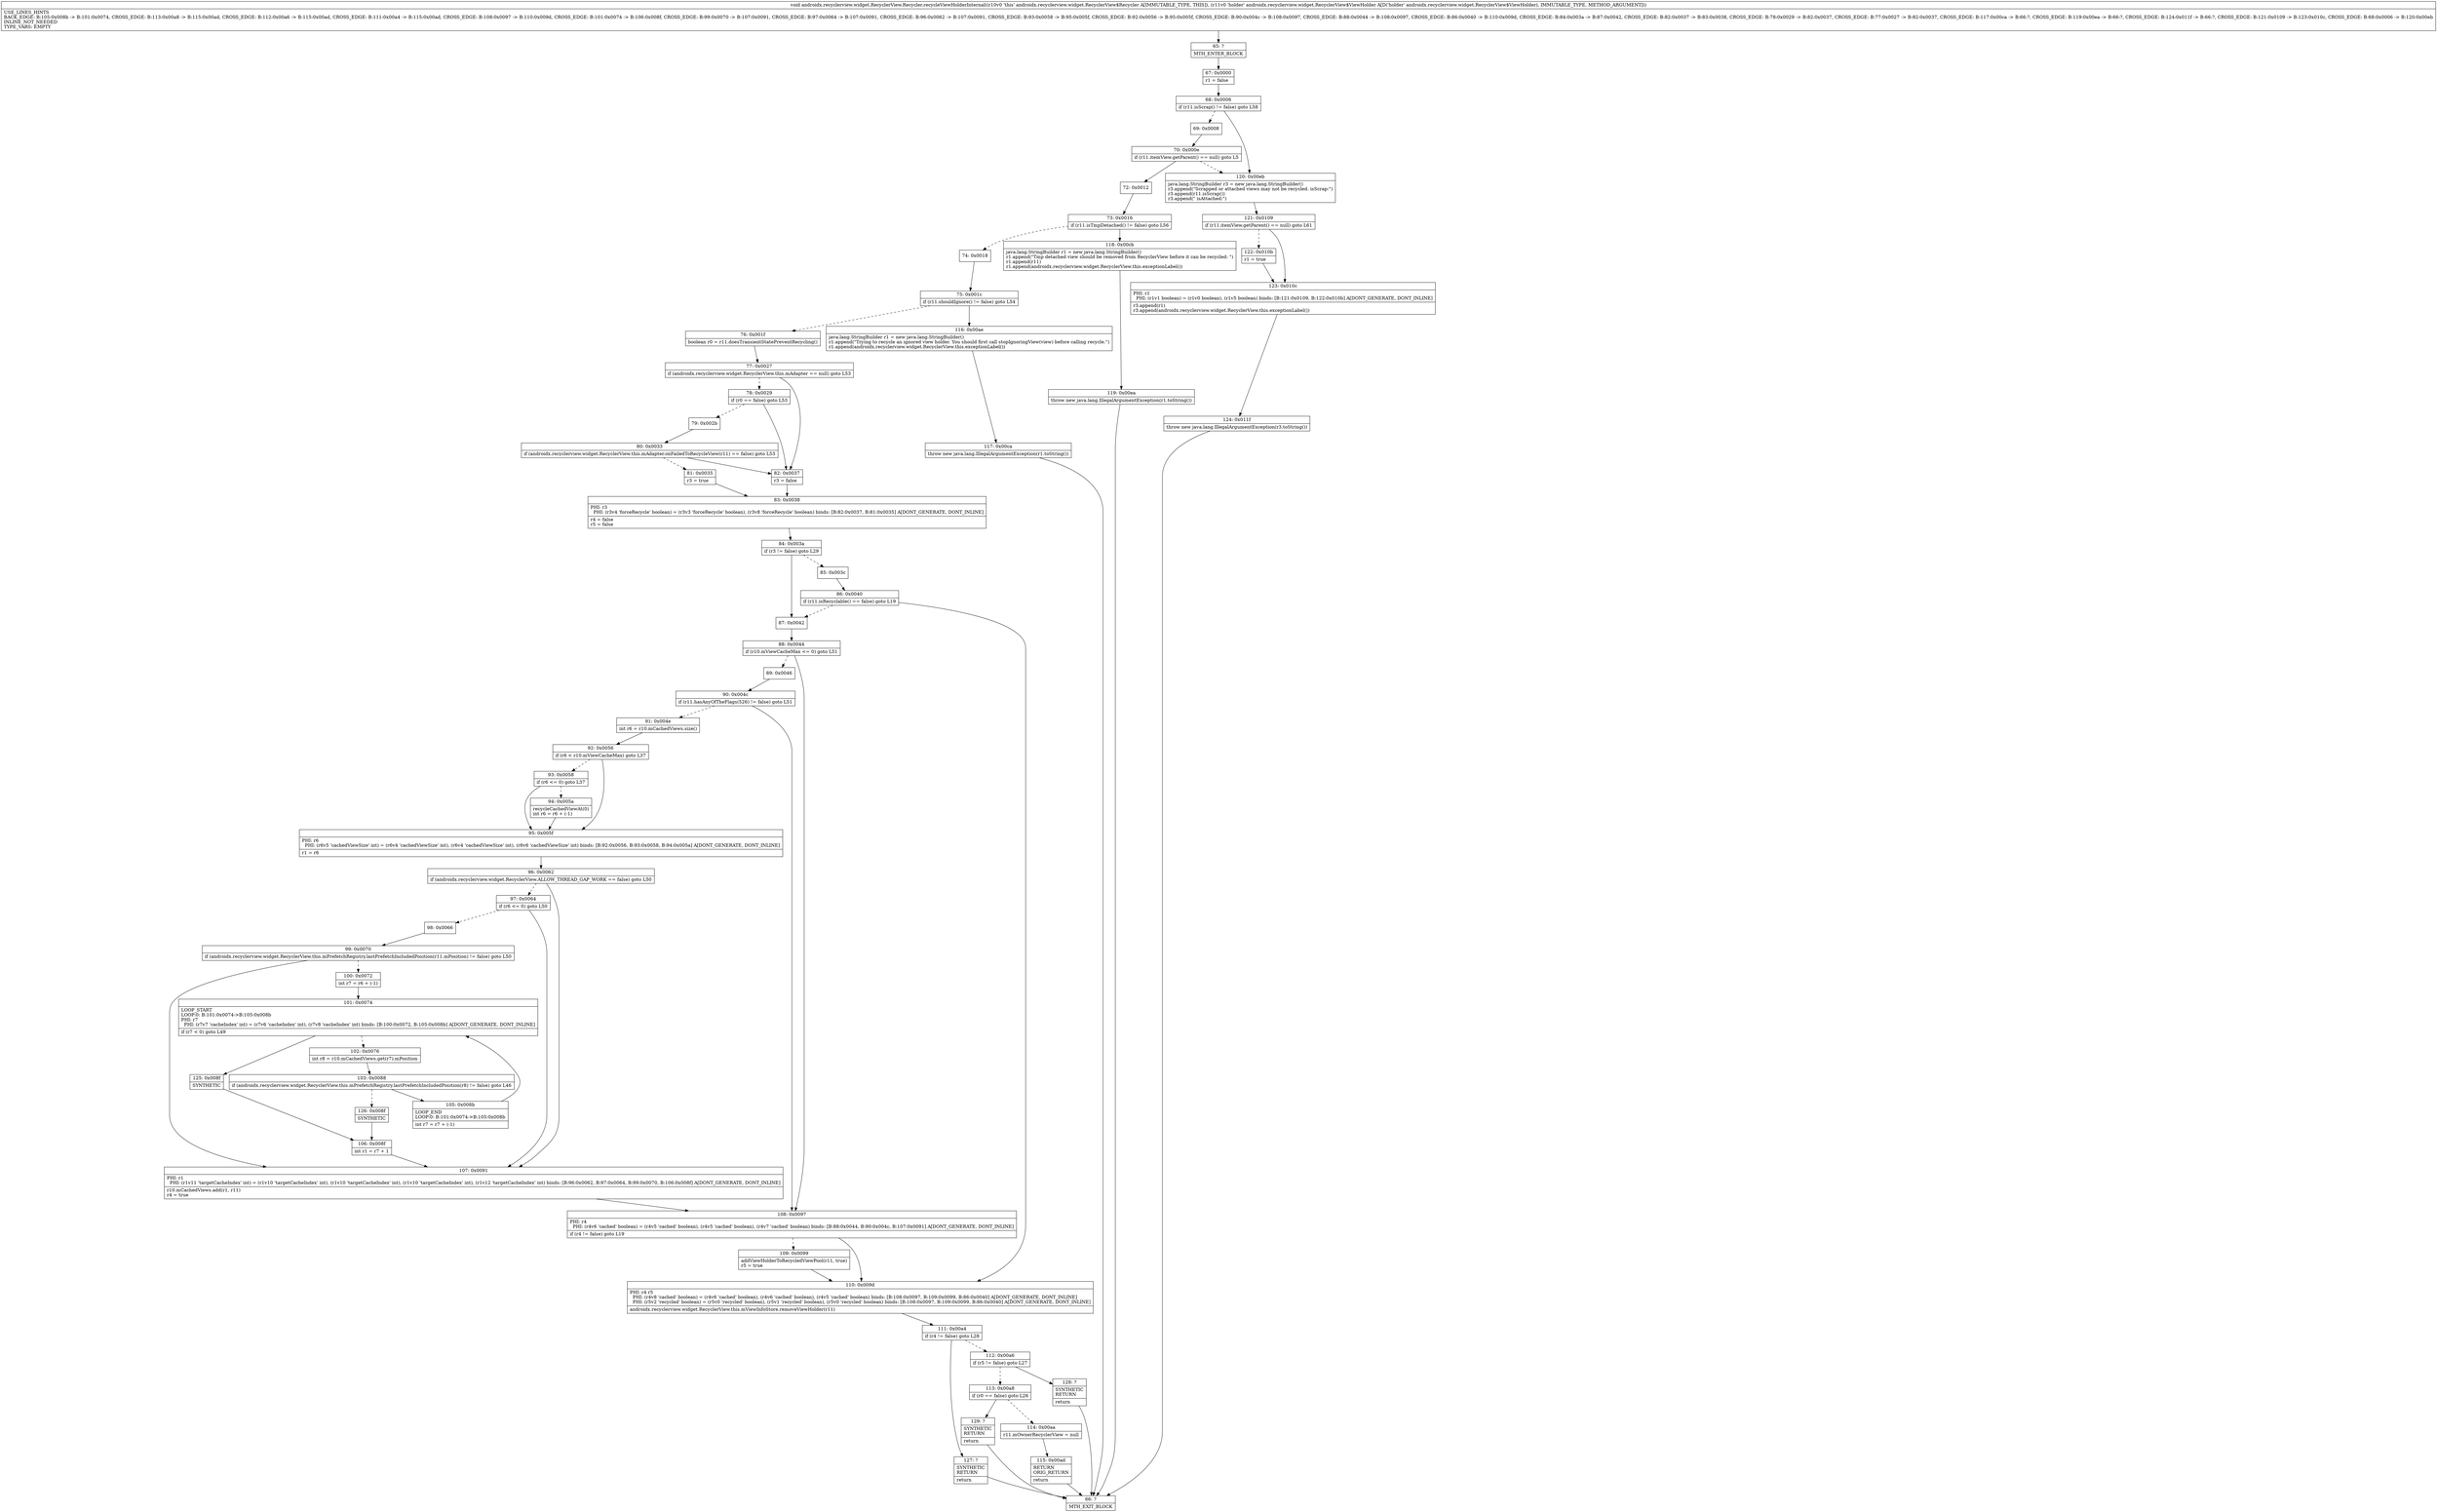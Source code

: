 digraph "CFG forandroidx.recyclerview.widget.RecyclerView.Recycler.recycleViewHolderInternal(Landroidx\/recyclerview\/widget\/RecyclerView$ViewHolder;)V" {
Node_65 [shape=record,label="{65\:\ ?|MTH_ENTER_BLOCK\l}"];
Node_67 [shape=record,label="{67\:\ 0x0000|r1 = false\l}"];
Node_68 [shape=record,label="{68\:\ 0x0006|if (r11.isScrap() != false) goto L58\l}"];
Node_69 [shape=record,label="{69\:\ 0x0008}"];
Node_70 [shape=record,label="{70\:\ 0x000e|if (r11.itemView.getParent() == null) goto L5\l}"];
Node_72 [shape=record,label="{72\:\ 0x0012}"];
Node_73 [shape=record,label="{73\:\ 0x0016|if (r11.isTmpDetached() != false) goto L56\l}"];
Node_74 [shape=record,label="{74\:\ 0x0018}"];
Node_75 [shape=record,label="{75\:\ 0x001c|if (r11.shouldIgnore() != false) goto L54\l}"];
Node_76 [shape=record,label="{76\:\ 0x001f|boolean r0 = r11.doesTransientStatePreventRecycling()\l}"];
Node_77 [shape=record,label="{77\:\ 0x0027|if (androidx.recyclerview.widget.RecyclerView.this.mAdapter == null) goto L53\l}"];
Node_78 [shape=record,label="{78\:\ 0x0029|if (r0 == false) goto L53\l}"];
Node_79 [shape=record,label="{79\:\ 0x002b}"];
Node_80 [shape=record,label="{80\:\ 0x0033|if (androidx.recyclerview.widget.RecyclerView.this.mAdapter.onFailedToRecycleView(r11) == false) goto L53\l}"];
Node_81 [shape=record,label="{81\:\ 0x0035|r3 = true\l}"];
Node_83 [shape=record,label="{83\:\ 0x0038|PHI: r3 \l  PHI: (r3v4 'forceRecycle' boolean) = (r3v3 'forceRecycle' boolean), (r3v8 'forceRecycle' boolean) binds: [B:82:0x0037, B:81:0x0035] A[DONT_GENERATE, DONT_INLINE]\l|r4 = false\lr5 = false\l}"];
Node_84 [shape=record,label="{84\:\ 0x003a|if (r3 != false) goto L29\l}"];
Node_85 [shape=record,label="{85\:\ 0x003c}"];
Node_86 [shape=record,label="{86\:\ 0x0040|if (r11.isRecyclable() == false) goto L19\l}"];
Node_110 [shape=record,label="{110\:\ 0x009d|PHI: r4 r5 \l  PHI: (r4v8 'cached' boolean) = (r4v6 'cached' boolean), (r4v6 'cached' boolean), (r4v5 'cached' boolean) binds: [B:108:0x0097, B:109:0x0099, B:86:0x0040] A[DONT_GENERATE, DONT_INLINE]\l  PHI: (r5v2 'recycled' boolean) = (r5v0 'recycled' boolean), (r5v1 'recycled' boolean), (r5v0 'recycled' boolean) binds: [B:108:0x0097, B:109:0x0099, B:86:0x0040] A[DONT_GENERATE, DONT_INLINE]\l|androidx.recyclerview.widget.RecyclerView.this.mViewInfoStore.removeViewHolder(r11)\l}"];
Node_111 [shape=record,label="{111\:\ 0x00a4|if (r4 != false) goto L28\l}"];
Node_112 [shape=record,label="{112\:\ 0x00a6|if (r5 != false) goto L27\l}"];
Node_113 [shape=record,label="{113\:\ 0x00a8|if (r0 == false) goto L26\l}"];
Node_114 [shape=record,label="{114\:\ 0x00aa|r11.mOwnerRecyclerView = null\l}"];
Node_115 [shape=record,label="{115\:\ 0x00ad|RETURN\lORIG_RETURN\l|return\l}"];
Node_66 [shape=record,label="{66\:\ ?|MTH_EXIT_BLOCK\l}"];
Node_129 [shape=record,label="{129\:\ ?|SYNTHETIC\lRETURN\l|return\l}"];
Node_128 [shape=record,label="{128\:\ ?|SYNTHETIC\lRETURN\l|return\l}"];
Node_127 [shape=record,label="{127\:\ ?|SYNTHETIC\lRETURN\l|return\l}"];
Node_87 [shape=record,label="{87\:\ 0x0042}"];
Node_88 [shape=record,label="{88\:\ 0x0044|if (r10.mViewCacheMax \<= 0) goto L51\l}"];
Node_89 [shape=record,label="{89\:\ 0x0046}"];
Node_90 [shape=record,label="{90\:\ 0x004c|if (r11.hasAnyOfTheFlags(526) != false) goto L51\l}"];
Node_91 [shape=record,label="{91\:\ 0x004e|int r6 = r10.mCachedViews.size()\l}"];
Node_92 [shape=record,label="{92\:\ 0x0056|if (r6 \< r10.mViewCacheMax) goto L37\l}"];
Node_93 [shape=record,label="{93\:\ 0x0058|if (r6 \<= 0) goto L37\l}"];
Node_94 [shape=record,label="{94\:\ 0x005a|recycleCachedViewAt(0)\lint r6 = r6 + (\-1)\l}"];
Node_95 [shape=record,label="{95\:\ 0x005f|PHI: r6 \l  PHI: (r6v5 'cachedViewSize' int) = (r6v4 'cachedViewSize' int), (r6v4 'cachedViewSize' int), (r6v6 'cachedViewSize' int) binds: [B:92:0x0056, B:93:0x0058, B:94:0x005a] A[DONT_GENERATE, DONT_INLINE]\l|r1 = r6\l}"];
Node_96 [shape=record,label="{96\:\ 0x0062|if (androidx.recyclerview.widget.RecyclerView.ALLOW_THREAD_GAP_WORK == false) goto L50\l}"];
Node_97 [shape=record,label="{97\:\ 0x0064|if (r6 \<= 0) goto L50\l}"];
Node_98 [shape=record,label="{98\:\ 0x0066}"];
Node_99 [shape=record,label="{99\:\ 0x0070|if (androidx.recyclerview.widget.RecyclerView.this.mPrefetchRegistry.lastPrefetchIncludedPosition(r11.mPosition) != false) goto L50\l}"];
Node_100 [shape=record,label="{100\:\ 0x0072|int r7 = r6 + (\-1)\l}"];
Node_101 [shape=record,label="{101\:\ 0x0074|LOOP_START\lLOOP:0: B:101:0x0074\-\>B:105:0x008b\lPHI: r7 \l  PHI: (r7v7 'cacheIndex' int) = (r7v6 'cacheIndex' int), (r7v8 'cacheIndex' int) binds: [B:100:0x0072, B:105:0x008b] A[DONT_GENERATE, DONT_INLINE]\l|if (r7 \< 0) goto L49\l}"];
Node_102 [shape=record,label="{102\:\ 0x0076|int r8 = r10.mCachedViews.get(r7).mPosition\l}"];
Node_103 [shape=record,label="{103\:\ 0x0088|if (androidx.recyclerview.widget.RecyclerView.this.mPrefetchRegistry.lastPrefetchIncludedPosition(r8) != false) goto L46\l}"];
Node_105 [shape=record,label="{105\:\ 0x008b|LOOP_END\lLOOP:0: B:101:0x0074\-\>B:105:0x008b\l|int r7 = r7 + (\-1)\l}"];
Node_126 [shape=record,label="{126\:\ 0x008f|SYNTHETIC\l}"];
Node_106 [shape=record,label="{106\:\ 0x008f|int r1 = r7 + 1\l}"];
Node_125 [shape=record,label="{125\:\ 0x008f|SYNTHETIC\l}"];
Node_107 [shape=record,label="{107\:\ 0x0091|PHI: r1 \l  PHI: (r1v11 'targetCacheIndex' int) = (r1v10 'targetCacheIndex' int), (r1v10 'targetCacheIndex' int), (r1v10 'targetCacheIndex' int), (r1v12 'targetCacheIndex' int) binds: [B:96:0x0062, B:97:0x0064, B:99:0x0070, B:106:0x008f] A[DONT_GENERATE, DONT_INLINE]\l|r10.mCachedViews.add(r1, r11)\lr4 = true\l}"];
Node_108 [shape=record,label="{108\:\ 0x0097|PHI: r4 \l  PHI: (r4v6 'cached' boolean) = (r4v5 'cached' boolean), (r4v5 'cached' boolean), (r4v7 'cached' boolean) binds: [B:88:0x0044, B:90:0x004c, B:107:0x0091] A[DONT_GENERATE, DONT_INLINE]\l|if (r4 != false) goto L19\l}"];
Node_109 [shape=record,label="{109\:\ 0x0099|addViewHolderToRecycledViewPool(r11, true)\lr5 = true\l}"];
Node_82 [shape=record,label="{82\:\ 0x0037|r3 = false\l}"];
Node_116 [shape=record,label="{116\:\ 0x00ae|java.lang.StringBuilder r1 = new java.lang.StringBuilder()\lr1.append(\"Trying to recycle an ignored view holder. You should first call stopIgnoringView(view) before calling recycle.\")\lr1.append(androidx.recyclerview.widget.RecyclerView.this.exceptionLabel())\l}"];
Node_117 [shape=record,label="{117\:\ 0x00ca|throw new java.lang.IllegalArgumentException(r1.toString())\l}"];
Node_118 [shape=record,label="{118\:\ 0x00cb|java.lang.StringBuilder r1 = new java.lang.StringBuilder()\lr1.append(\"Tmp detached view should be removed from RecyclerView before it can be recycled: \")\lr1.append(r11)\lr1.append(androidx.recyclerview.widget.RecyclerView.this.exceptionLabel())\l}"];
Node_119 [shape=record,label="{119\:\ 0x00ea|throw new java.lang.IllegalArgumentException(r1.toString())\l}"];
Node_120 [shape=record,label="{120\:\ 0x00eb|java.lang.StringBuilder r3 = new java.lang.StringBuilder()\lr3.append(\"Scrapped or attached views may not be recycled. isScrap:\")\lr3.append(r11.isScrap())\lr3.append(\" isAttached:\")\l}"];
Node_121 [shape=record,label="{121\:\ 0x0109|if (r11.itemView.getParent() == null) goto L61\l}"];
Node_122 [shape=record,label="{122\:\ 0x010b|r1 = true\l}"];
Node_123 [shape=record,label="{123\:\ 0x010c|PHI: r1 \l  PHI: (r1v1 boolean) = (r1v0 boolean), (r1v5 boolean) binds: [B:121:0x0109, B:122:0x010b] A[DONT_GENERATE, DONT_INLINE]\l|r3.append(r1)\lr3.append(androidx.recyclerview.widget.RecyclerView.this.exceptionLabel())\l}"];
Node_124 [shape=record,label="{124\:\ 0x011f|throw new java.lang.IllegalArgumentException(r3.toString())\l}"];
MethodNode[shape=record,label="{void androidx.recyclerview.widget.RecyclerView.Recycler.recycleViewHolderInternal((r10v0 'this' androidx.recyclerview.widget.RecyclerView$Recycler A[IMMUTABLE_TYPE, THIS]), (r11v0 'holder' androidx.recyclerview.widget.RecyclerView$ViewHolder A[D('holder' androidx.recyclerview.widget.RecyclerView$ViewHolder), IMMUTABLE_TYPE, METHOD_ARGUMENT]))  | USE_LINES_HINTS\lBACK_EDGE: B:105:0x008b \-\> B:101:0x0074, CROSS_EDGE: B:113:0x00a8 \-\> B:115:0x00ad, CROSS_EDGE: B:112:0x00a6 \-\> B:115:0x00ad, CROSS_EDGE: B:111:0x00a4 \-\> B:115:0x00ad, CROSS_EDGE: B:108:0x0097 \-\> B:110:0x009d, CROSS_EDGE: B:101:0x0074 \-\> B:106:0x008f, CROSS_EDGE: B:99:0x0070 \-\> B:107:0x0091, CROSS_EDGE: B:97:0x0064 \-\> B:107:0x0091, CROSS_EDGE: B:96:0x0062 \-\> B:107:0x0091, CROSS_EDGE: B:93:0x0058 \-\> B:95:0x005f, CROSS_EDGE: B:92:0x0056 \-\> B:95:0x005f, CROSS_EDGE: B:90:0x004c \-\> B:108:0x0097, CROSS_EDGE: B:88:0x0044 \-\> B:108:0x0097, CROSS_EDGE: B:86:0x0040 \-\> B:110:0x009d, CROSS_EDGE: B:84:0x003a \-\> B:87:0x0042, CROSS_EDGE: B:82:0x0037 \-\> B:83:0x0038, CROSS_EDGE: B:78:0x0029 \-\> B:82:0x0037, CROSS_EDGE: B:77:0x0027 \-\> B:82:0x0037, CROSS_EDGE: B:117:0x00ca \-\> B:66:?, CROSS_EDGE: B:119:0x00ea \-\> B:66:?, CROSS_EDGE: B:124:0x011f \-\> B:66:?, CROSS_EDGE: B:121:0x0109 \-\> B:123:0x010c, CROSS_EDGE: B:68:0x0006 \-\> B:120:0x00eb\lINLINE_NOT_NEEDED\lTYPE_VARS: EMPTY\l}"];
MethodNode -> Node_65;Node_65 -> Node_67;
Node_67 -> Node_68;
Node_68 -> Node_69[style=dashed];
Node_68 -> Node_120;
Node_69 -> Node_70;
Node_70 -> Node_72;
Node_70 -> Node_120[style=dashed];
Node_72 -> Node_73;
Node_73 -> Node_74[style=dashed];
Node_73 -> Node_118;
Node_74 -> Node_75;
Node_75 -> Node_76[style=dashed];
Node_75 -> Node_116;
Node_76 -> Node_77;
Node_77 -> Node_78[style=dashed];
Node_77 -> Node_82;
Node_78 -> Node_79[style=dashed];
Node_78 -> Node_82;
Node_79 -> Node_80;
Node_80 -> Node_81[style=dashed];
Node_80 -> Node_82;
Node_81 -> Node_83;
Node_83 -> Node_84;
Node_84 -> Node_85[style=dashed];
Node_84 -> Node_87;
Node_85 -> Node_86;
Node_86 -> Node_87[style=dashed];
Node_86 -> Node_110;
Node_110 -> Node_111;
Node_111 -> Node_112[style=dashed];
Node_111 -> Node_127;
Node_112 -> Node_113[style=dashed];
Node_112 -> Node_128;
Node_113 -> Node_114[style=dashed];
Node_113 -> Node_129;
Node_114 -> Node_115;
Node_115 -> Node_66;
Node_129 -> Node_66;
Node_128 -> Node_66;
Node_127 -> Node_66;
Node_87 -> Node_88;
Node_88 -> Node_89[style=dashed];
Node_88 -> Node_108;
Node_89 -> Node_90;
Node_90 -> Node_91[style=dashed];
Node_90 -> Node_108;
Node_91 -> Node_92;
Node_92 -> Node_93[style=dashed];
Node_92 -> Node_95;
Node_93 -> Node_94[style=dashed];
Node_93 -> Node_95;
Node_94 -> Node_95;
Node_95 -> Node_96;
Node_96 -> Node_97[style=dashed];
Node_96 -> Node_107;
Node_97 -> Node_98[style=dashed];
Node_97 -> Node_107;
Node_98 -> Node_99;
Node_99 -> Node_100[style=dashed];
Node_99 -> Node_107;
Node_100 -> Node_101;
Node_101 -> Node_102[style=dashed];
Node_101 -> Node_125;
Node_102 -> Node_103;
Node_103 -> Node_105;
Node_103 -> Node_126[style=dashed];
Node_105 -> Node_101;
Node_126 -> Node_106;
Node_106 -> Node_107;
Node_125 -> Node_106;
Node_107 -> Node_108;
Node_108 -> Node_109[style=dashed];
Node_108 -> Node_110;
Node_109 -> Node_110;
Node_82 -> Node_83;
Node_116 -> Node_117;
Node_117 -> Node_66;
Node_118 -> Node_119;
Node_119 -> Node_66;
Node_120 -> Node_121;
Node_121 -> Node_122[style=dashed];
Node_121 -> Node_123;
Node_122 -> Node_123;
Node_123 -> Node_124;
Node_124 -> Node_66;
}

